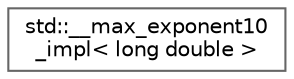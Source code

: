 digraph "Graphical Class Hierarchy"
{
 // LATEX_PDF_SIZE
  bgcolor="transparent";
  edge [fontname=Helvetica,fontsize=10,labelfontname=Helvetica,labelfontsize=10];
  node [fontname=Helvetica,fontsize=10,shape=box,height=0.2,width=0.4];
  rankdir="LR";
  Node0 [id="Node000000",label="std::__max_exponent10\l_impl\< long double \>",height=0.2,width=0.4,color="grey40", fillcolor="white", style="filled",URL="$structstd_1_1____max__exponent10__impl_3_01long_01double_01_4.html",tooltip=" "];
}
